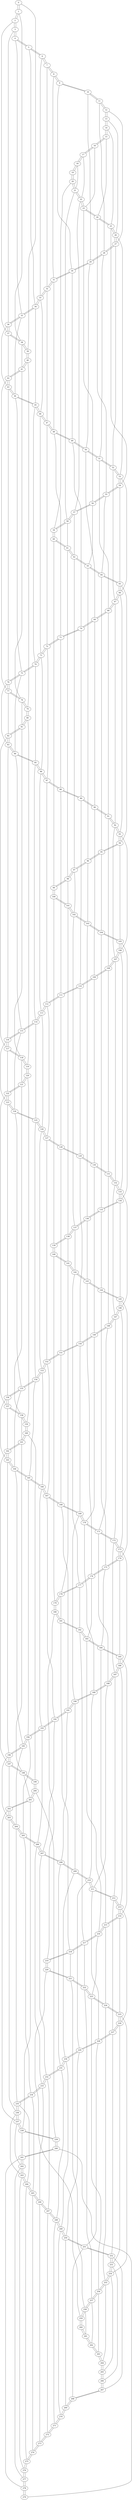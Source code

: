 graph G{
0
1
2
3
4
5
6
7
8
9
10
11
12
13
14
15
16
17
18
19
20
21
22
23
24
25
26
27
28
29
30
31
32
33
34
35
36
37
38
39
40
41
42
43
44
45
46
47
48
49
50
51
52
53
54
55
56
57
58
59
60
61
62
63
64
65
66
67
68
69
70
71
72
73
74
75
76
77
78
79
80
81
82
83
84
85
86
87
88
89
90
91
92
93
94
95
96
97
98
99
100
101
102
103
104
105
106
107
108
109
110
111
112
113
114
115
116
117
118
119
120
121
122
123
124
125
126
127
128
129
130
131
132
133
134
135
136
137
138
139
140
141
142
143
144
145
146
147
148
149
150
151
152
153
154
155
156
157
158
159
160
161
162
163
164
165
166
167
168
169
170
171
172
173
174
175
176
177
178
179
180
181
182
183
184
185
186
187
188
189
190
191
192
193
194
195
196
197
198
199
200
201
202
203
204
205
206
207
208
209
210
211
212
213
214
215
216
217
218
219
220
221
222
223
224
225
226
227
228
229
230
231
232
233
234
235
236
237
238
239
240
241
242
243
244
245
246
247
248
249
250
251
252
253
254
255
256
257
258
259
260
261
262
263
264
265
266
267
268
269
270
271
272
273
274
275
276
277
278
279
0--1
1--0
1--2
2--1
2--3
3--2
3--4
4--3
4--5
5--4
5--6
6--5
6--7
7--6
7--8
8--7
8--9
9--8
9--10
10--9
10--11
11--10
11--12
12--11
12--13
13--12
13--14
14--13
14--15
15--14
15--16
16--15
16--17
17--16
17--18
18--17
18--19
19--18
19--20
20--19
21--20
21--18
20--21
22--21
22--17
21--22
23--22
23--16
22--23
24--23
24--15
23--24
25--24
25--14
24--25
26--25
26--13
25--26
27--26
27--12
26--27
28--27
28--11
27--28
29--28
29--10
28--29
30--29
30--9
29--30
31--30
31--8
30--31
32--31
32--7
31--32
33--32
33--6
32--33
34--33
34--5
33--34
35--34
35--4
34--35
36--35
36--3
35--36
37--36
37--2
36--37
38--37
38--1
37--38
39--38
39--0
38--39
40--39
39--40
41--40
41--38
40--41
42--41
42--37
41--42
43--42
43--36
42--43
44--43
44--35
43--44
45--44
45--34
44--45
46--45
46--33
45--46
47--46
47--32
46--47
48--47
48--31
47--48
49--48
49--30
48--49
50--49
50--29
49--50
51--50
51--28
50--51
52--51
52--27
51--52
53--52
53--26
52--53
54--53
54--25
53--54
55--54
55--24
54--55
56--55
56--23
55--56
57--56
57--22
56--57
58--57
58--21
57--58
59--58
59--20
58--59
60--59
59--60
61--60
61--58
60--61
62--61
62--57
61--62
63--62
63--56
62--63
64--63
64--55
63--64
65--64
65--54
64--65
66--65
66--53
65--66
67--66
67--52
66--67
68--67
68--51
67--68
69--68
69--50
68--69
70--69
70--49
69--70
71--70
71--48
70--71
72--71
72--47
71--72
73--72
73--46
72--73
74--73
74--45
73--74
75--74
75--44
74--75
76--75
76--43
75--76
77--76
77--42
76--77
78--77
78--41
77--78
79--78
79--40
78--79
80--79
79--80
81--80
81--78
80--81
82--81
82--77
81--82
83--82
83--76
82--83
84--83
84--75
83--84
85--84
85--74
84--85
86--85
86--73
85--86
87--86
87--72
86--87
88--87
88--71
87--88
89--88
89--70
88--89
90--89
90--69
89--90
91--90
91--68
90--91
92--91
92--67
91--92
93--92
93--66
92--93
94--93
94--65
93--94
95--94
95--64
94--95
96--95
96--63
95--96
97--96
97--62
96--97
98--97
98--61
97--98
99--98
99--60
98--99
100--99
99--100
101--100
101--98
100--101
102--101
102--97
101--102
103--102
103--96
102--103
104--103
104--95
103--104
105--104
105--94
104--105
106--105
106--93
105--106
107--106
107--92
106--107
108--107
108--91
107--108
109--108
109--90
108--109
110--109
110--89
109--110
111--110
111--88
110--111
112--111
112--87
111--112
113--112
113--86
112--113
114--113
114--85
113--114
115--114
115--84
114--115
116--115
116--83
115--116
117--116
117--82
116--117
118--117
118--81
117--118
119--118
119--80
118--119
120--119
119--120
121--120
121--118
120--121
122--121
122--117
121--122
123--122
123--116
122--123
124--123
124--115
123--124
125--124
125--114
124--125
126--125
126--113
125--126
127--126
127--112
126--127
128--127
128--111
127--128
129--128
129--110
128--129
130--129
130--109
129--130
131--130
131--108
130--131
132--131
132--107
131--132
133--132
133--106
132--133
134--133
134--105
133--134
135--134
135--104
134--135
136--135
136--103
135--136
137--136
137--102
136--137
138--137
138--101
137--138
139--138
139--100
138--139
140--139
139--140
141--140
141--138
140--141
142--141
142--137
141--142
143--142
143--136
142--143
144--143
144--135
143--144
145--144
145--134
144--145
146--145
146--133
145--146
147--146
147--132
146--147
148--147
148--131
147--148
149--148
149--130
148--149
150--149
150--129
149--150
151--150
151--128
150--151
152--151
152--127
151--152
153--152
153--126
152--153
154--153
154--125
153--154
155--154
155--124
154--155
156--155
156--123
155--156
157--156
157--122
156--157
158--157
158--121
157--158
159--158
159--120
158--159
160--159
159--160
161--160
161--158
160--161
162--161
162--157
161--162
163--162
163--156
162--163
164--163
164--155
163--164
165--164
165--154
164--165
166--165
166--153
165--166
167--166
167--152
166--167
168--167
168--151
167--168
169--168
169--150
168--169
170--169
170--149
169--170
171--170
171--148
170--171
172--171
172--147
171--172
173--172
173--146
172--173
174--173
174--145
173--174
175--174
175--144
174--175
176--175
176--143
175--176
177--176
177--142
176--177
178--177
178--141
177--178
179--178
179--140
178--179
180--179
179--180
181--180
181--178
180--181
182--181
182--177
181--182
183--182
183--176
182--183
184--183
184--175
183--184
185--184
185--174
184--185
186--185
186--173
185--186
187--186
187--172
186--187
188--187
188--171
187--188
189--188
189--170
188--189
190--189
190--169
189--190
191--190
191--168
190--191
192--191
192--167
191--192
193--192
193--166
192--193
194--193
194--165
193--194
195--194
195--164
194--195
196--195
196--163
195--196
197--196
197--162
196--197
198--197
198--161
197--198
199--198
199--160
198--199
200--199
199--200
201--200
201--198
200--201
202--201
202--197
201--202
203--202
203--196
202--203
204--203
204--195
203--204
205--204
205--194
204--205
206--205
206--193
205--206
207--206
207--192
206--207
208--207
208--191
207--208
209--208
209--190
208--209
210--209
210--189
209--210
211--210
211--188
210--211
212--211
212--187
211--212
213--212
213--186
212--213
214--213
214--185
213--214
215--214
215--184
214--215
216--215
216--183
215--216
217--216
217--182
216--217
218--217
218--181
217--218
219--218
219--180
218--219
220--219
219--220
221--220
221--218
220--221
222--221
222--217
221--222
223--222
223--216
222--223
224--223
224--215
223--224
225--224
225--214
224--225
226--225
226--213
225--226
227--226
227--212
226--227
228--227
228--211
227--228
229--228
229--210
228--229
230--229
230--209
229--230
231--230
231--208
230--231
232--231
232--207
231--232
233--232
233--206
232--233
234--233
234--205
233--234
235--234
235--204
234--235
236--235
236--203
235--236
237--236
237--202
236--237
238--237
238--201
237--238
239--238
239--200
238--239
240--239
239--240
241--240
241--238
240--241
242--241
242--237
241--242
243--242
243--236
242--243
244--243
244--235
243--244
245--244
245--234
244--245
246--245
246--233
245--246
247--246
247--232
246--247
248--247
248--231
247--248
249--248
249--230
248--249
250--249
250--229
249--250
251--250
251--228
250--251
252--251
252--227
251--252
253--252
253--226
252--253
254--253
254--225
253--254
255--254
255--224
254--255
256--255
256--223
255--256
257--256
257--222
256--257
258--257
258--221
257--258
259--258
259--220
258--259
260--259
259--260
261--260
261--258
260--261
262--261
262--257
261--262
263--262
263--256
262--263
264--263
264--255
263--264
265--264
265--254
264--265
266--265
266--253
265--266
267--266
267--252
266--267
268--267
268--251
267--268
269--268
269--250
268--269
270--269
270--249
269--270
271--270
271--248
270--271
272--271
272--247
271--272
273--272
273--246
272--273
274--273
274--245
273--274
275--274
275--244
274--275
276--275
276--243
275--276
277--276
277--242
276--277
278--277
278--241
277--278
279--278
279--240
278--279
}